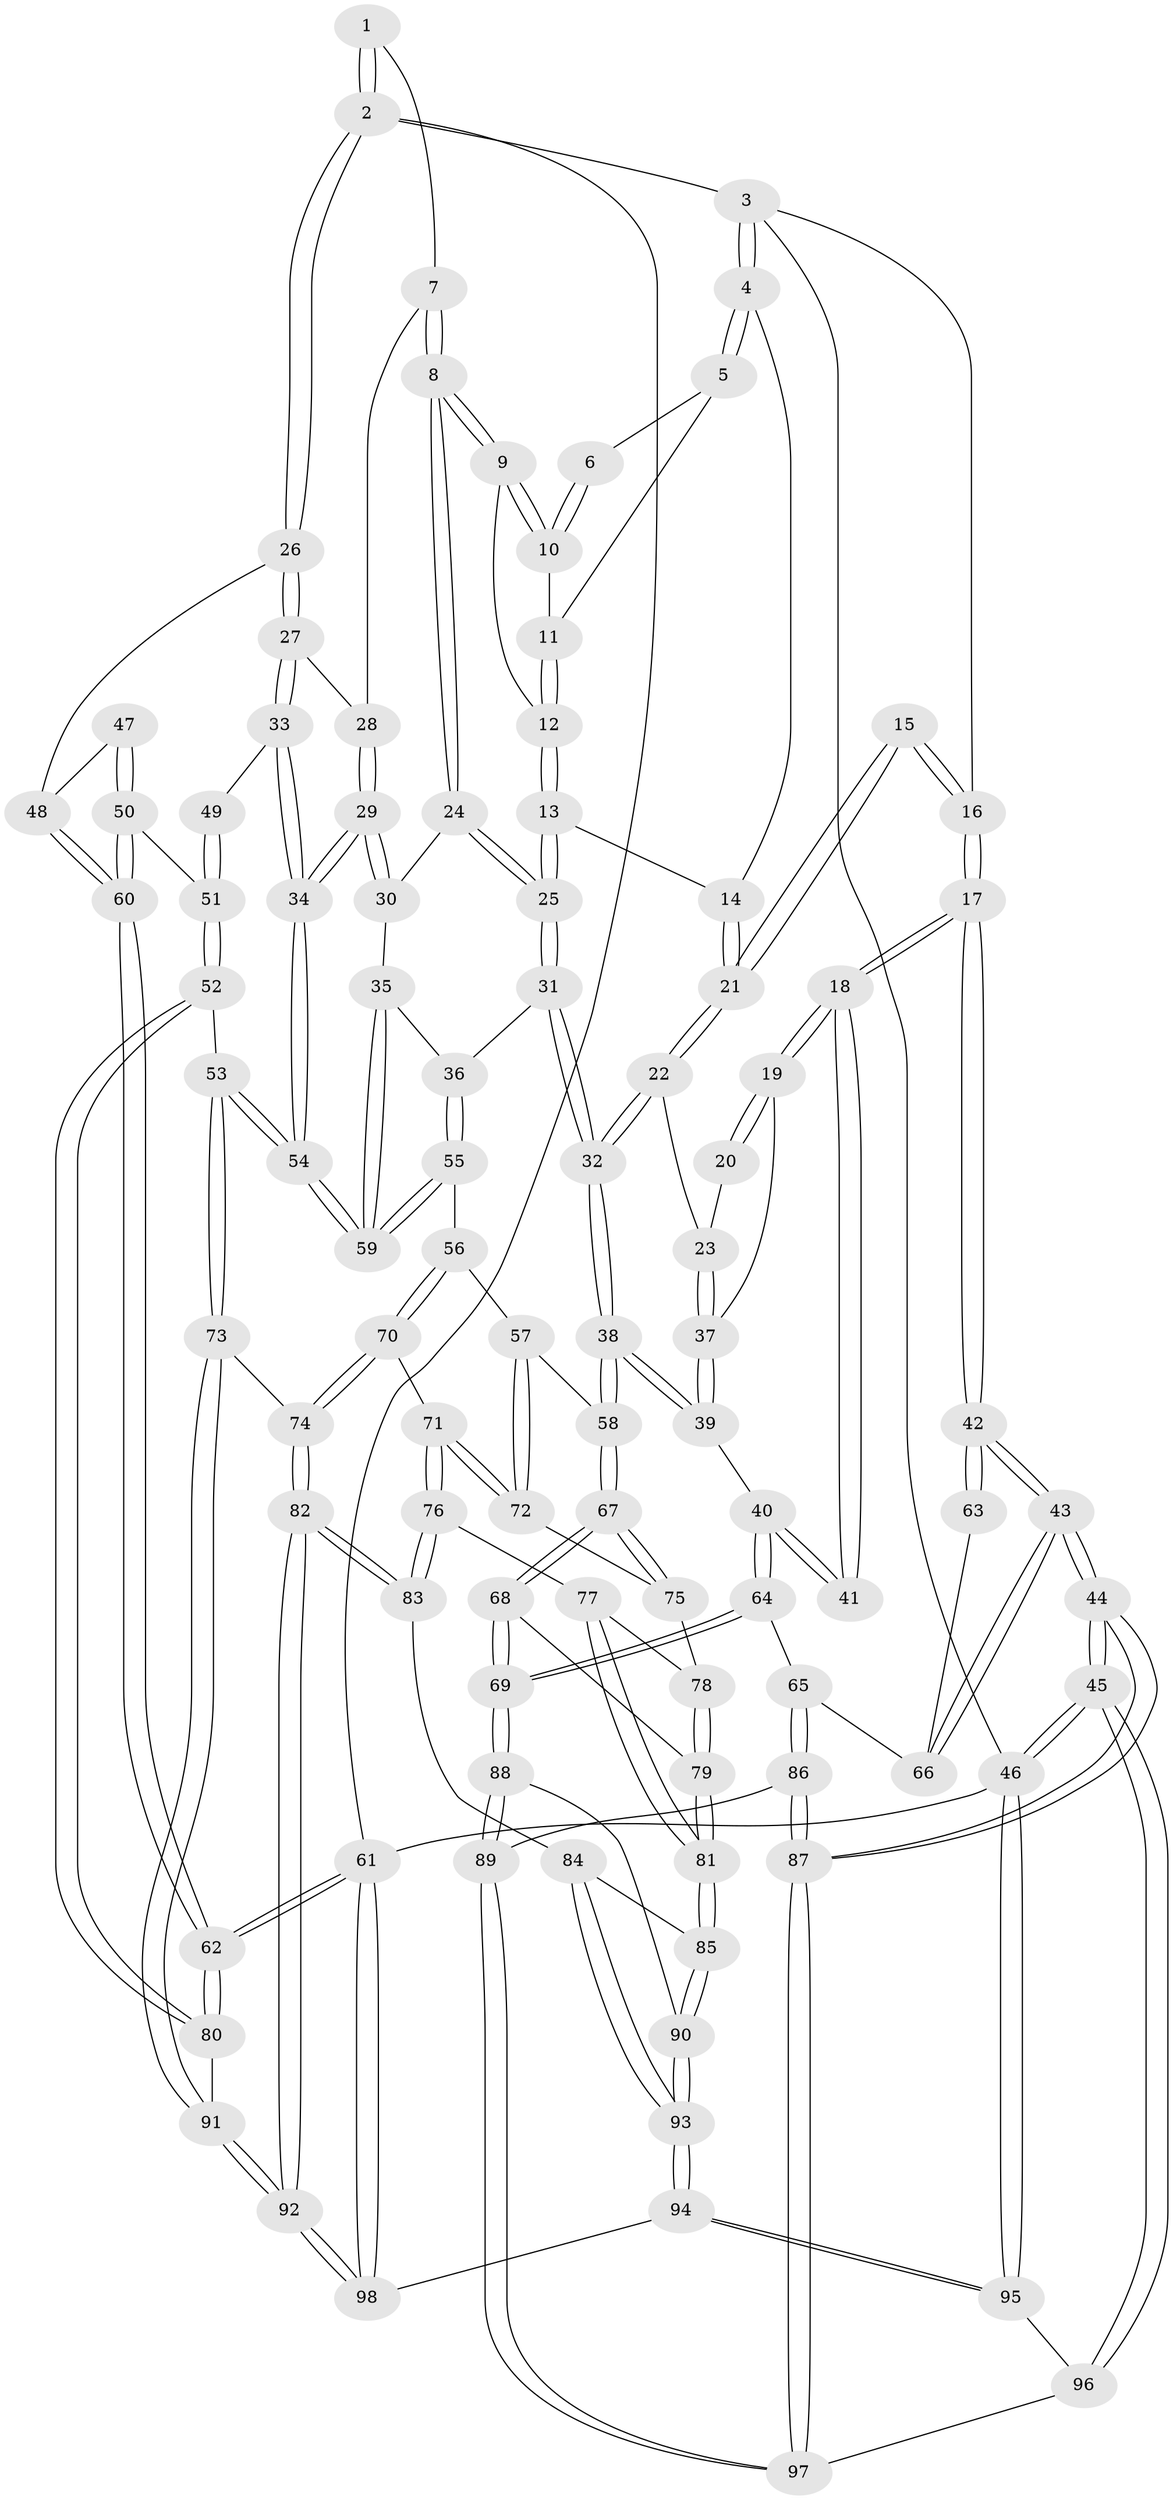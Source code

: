 // coarse degree distribution, {11: 0.02040816326530612, 3: 0.10204081632653061, 5: 0.4489795918367347, 2: 0.08163265306122448, 6: 0.061224489795918366, 4: 0.2653061224489796, 8: 0.02040816326530612}
// Generated by graph-tools (version 1.1) at 2025/54/03/05/25 16:54:48]
// undirected, 98 vertices, 242 edges
graph export_dot {
graph [start="1"]
  node [color=gray90,style=filled];
  1 [pos="+1+0"];
  2 [pos="+1+0"];
  3 [pos="+0+0"];
  4 [pos="+0.03431446595806815+0"];
  5 [pos="+0.11595902769163775+0"];
  6 [pos="+0.5475972007087901+0"];
  7 [pos="+0.6726890813458465+0.19734721215667794"];
  8 [pos="+0.6039606741810191+0.1905895713753666"];
  9 [pos="+0.5788831424656729+0.16828275435296333"];
  10 [pos="+0.557353844379327+0.07666123438265317"];
  11 [pos="+0.3528374617611116+0.060059187358247404"];
  12 [pos="+0.35945385661419327+0.22498752435520028"];
  13 [pos="+0.3231168469434936+0.2449262220034168"];
  14 [pos="+0.31947186402262684+0.2449378493182312"];
  15 [pos="+0.18139887804405974+0.27358911197651725"];
  16 [pos="+0+0"];
  17 [pos="+0+0.3478160285108473"];
  18 [pos="+0+0.38173624466110295"];
  19 [pos="+0.0075349337175531755+0.39663078022484877"];
  20 [pos="+0.17219301077754642+0.29090451364636255"];
  21 [pos="+0.2977119147238437+0.25967605415100775"];
  22 [pos="+0.2870347443903363+0.29571759760591343"];
  23 [pos="+0.16577121547279478+0.42717137050972404"];
  24 [pos="+0.5788167565463144+0.29398746391625113"];
  25 [pos="+0.40021930146966056+0.3872670069116417"];
  26 [pos="+1+0.15383906972498979"];
  27 [pos="+0.8262292057917177+0.23052860175966633"];
  28 [pos="+0.7194966771321349+0.21087578034892465"];
  29 [pos="+0.6867049461411325+0.5037159432877413"];
  30 [pos="+0.5794152597741576+0.33064765704444815"];
  31 [pos="+0.40382465369033543+0.48500313626750785"];
  32 [pos="+0.2626743537543311+0.5406863614920602"];
  33 [pos="+0.764031226118024+0.4876378766408389"];
  34 [pos="+0.6921445298793701+0.5161776267432057"];
  35 [pos="+0.47618146699699276+0.5041032857747364"];
  36 [pos="+0.41065193219010576+0.48711791220647366"];
  37 [pos="+0.15633149080793812+0.45925150855328317"];
  38 [pos="+0.2454407051097372+0.5540396740268821"];
  39 [pos="+0.22986560020822655+0.5514017641757042"];
  40 [pos="+0.19446807140012612+0.571914511842572"];
  41 [pos="+0.1426833170393894+0.5901945361282559"];
  42 [pos="+0+0.40799278314785387"];
  43 [pos="+0+0.6012165312281276"];
  44 [pos="+0+0.8522693018380818"];
  45 [pos="+0+1"];
  46 [pos="+0+1"];
  47 [pos="+0.9402829227888333+0.4783762194407814"];
  48 [pos="+1+0.24753448282168558"];
  49 [pos="+0.784375692610712+0.4937163501309588"];
  50 [pos="+0.9154091506329264+0.6561562352868604"];
  51 [pos="+0.8895080479552899+0.668774697617007"];
  52 [pos="+0.8386226401843588+0.7197181303643585"];
  53 [pos="+0.6270572611195204+0.6330787264732392"];
  54 [pos="+0.6229586687448778+0.6195319067732684"];
  55 [pos="+0.4159298655473124+0.6639285796070663"];
  56 [pos="+0.4113613115190543+0.6667011501817613"];
  57 [pos="+0.27689109770201703+0.5873620839525457"];
  58 [pos="+0.25035989029183037+0.5650551038464505"];
  59 [pos="+0.5661629144887789+0.5926498337508782"];
  60 [pos="+1+0.6944396108861939"];
  61 [pos="+1+1"];
  62 [pos="+1+1"];
  63 [pos="+0.13483554440660278+0.593030037062326"];
  64 [pos="+0.14452873608964573+0.7291044114226696"];
  65 [pos="+0.07539007745429904+0.7503199930560281"];
  66 [pos="+0.05040922533154986+0.6695266590060565"];
  67 [pos="+0.24875025126027545+0.7360954382866222"];
  68 [pos="+0.24277476413613952+0.7564495009464681"];
  69 [pos="+0.21905375409319194+0.7685226790708604"];
  70 [pos="+0.409351828788442+0.7235209595531842"];
  71 [pos="+0.37946689838954734+0.7440688784664462"];
  72 [pos="+0.35517427261082585+0.7306658002112173"];
  73 [pos="+0.5816802969149497+0.7700197259989837"];
  74 [pos="+0.5572388538518099+0.7941256854870484"];
  75 [pos="+0.32441827653957117+0.7338719839244966"];
  76 [pos="+0.3733017035449364+0.7661297455345395"];
  77 [pos="+0.3443431363138048+0.7721269953441713"];
  78 [pos="+0.3225984831658846+0.7699896744001131"];
  79 [pos="+0.2563267562914328+0.7701225560446583"];
  80 [pos="+0.8548026639739191+0.8840678165811209"];
  81 [pos="+0.2926965456879732+0.8295917044421567"];
  82 [pos="+0.4854477262248049+0.9467252592881444"];
  83 [pos="+0.39183267287680795+0.8777790440499037"];
  84 [pos="+0.30727707796021625+0.8623874223829194"];
  85 [pos="+0.30652623629437764+0.8621754169796825"];
  86 [pos="+0.07079109090111492+0.7724105828753371"];
  87 [pos="+0+0.8450736520799998"];
  88 [pos="+0.1418986025022149+0.8695059785335545"];
  89 [pos="+0.13785636664960044+0.8706452123870831"];
  90 [pos="+0.23842041426537736+0.9004492736180006"];
  91 [pos="+0.7629084920744172+0.8835841439140182"];
  92 [pos="+0.5009516333954409+1"];
  93 [pos="+0.2872711494059147+1"];
  94 [pos="+0.31452545293921996+1"];
  95 [pos="+0.20813487347172882+1"];
  96 [pos="+0.10719918430979779+0.9252496854706328"];
  97 [pos="+0.10778926139912526+0.9153529588690162"];
  98 [pos="+0.481550004535954+1"];
  1 -- 2;
  1 -- 2;
  1 -- 7;
  2 -- 3;
  2 -- 26;
  2 -- 26;
  2 -- 61;
  3 -- 4;
  3 -- 4;
  3 -- 16;
  3 -- 46;
  4 -- 5;
  4 -- 5;
  4 -- 14;
  5 -- 6;
  5 -- 11;
  6 -- 10;
  6 -- 10;
  7 -- 8;
  7 -- 8;
  7 -- 28;
  8 -- 9;
  8 -- 9;
  8 -- 24;
  8 -- 24;
  9 -- 10;
  9 -- 10;
  9 -- 12;
  10 -- 11;
  11 -- 12;
  11 -- 12;
  12 -- 13;
  12 -- 13;
  13 -- 14;
  13 -- 25;
  13 -- 25;
  14 -- 21;
  14 -- 21;
  15 -- 16;
  15 -- 16;
  15 -- 21;
  15 -- 21;
  16 -- 17;
  16 -- 17;
  17 -- 18;
  17 -- 18;
  17 -- 42;
  17 -- 42;
  18 -- 19;
  18 -- 19;
  18 -- 41;
  18 -- 41;
  19 -- 20;
  19 -- 20;
  19 -- 37;
  20 -- 23;
  21 -- 22;
  21 -- 22;
  22 -- 23;
  22 -- 32;
  22 -- 32;
  23 -- 37;
  23 -- 37;
  24 -- 25;
  24 -- 25;
  24 -- 30;
  25 -- 31;
  25 -- 31;
  26 -- 27;
  26 -- 27;
  26 -- 48;
  27 -- 28;
  27 -- 33;
  27 -- 33;
  28 -- 29;
  28 -- 29;
  29 -- 30;
  29 -- 30;
  29 -- 34;
  29 -- 34;
  30 -- 35;
  31 -- 32;
  31 -- 32;
  31 -- 36;
  32 -- 38;
  32 -- 38;
  33 -- 34;
  33 -- 34;
  33 -- 49;
  34 -- 54;
  34 -- 54;
  35 -- 36;
  35 -- 59;
  35 -- 59;
  36 -- 55;
  36 -- 55;
  37 -- 39;
  37 -- 39;
  38 -- 39;
  38 -- 39;
  38 -- 58;
  38 -- 58;
  39 -- 40;
  40 -- 41;
  40 -- 41;
  40 -- 64;
  40 -- 64;
  42 -- 43;
  42 -- 43;
  42 -- 63;
  42 -- 63;
  43 -- 44;
  43 -- 44;
  43 -- 66;
  43 -- 66;
  44 -- 45;
  44 -- 45;
  44 -- 87;
  44 -- 87;
  45 -- 46;
  45 -- 46;
  45 -- 96;
  45 -- 96;
  46 -- 61;
  46 -- 95;
  46 -- 95;
  47 -- 48;
  47 -- 50;
  47 -- 50;
  48 -- 60;
  48 -- 60;
  49 -- 51;
  49 -- 51;
  50 -- 51;
  50 -- 60;
  50 -- 60;
  51 -- 52;
  51 -- 52;
  52 -- 53;
  52 -- 80;
  52 -- 80;
  53 -- 54;
  53 -- 54;
  53 -- 73;
  53 -- 73;
  54 -- 59;
  54 -- 59;
  55 -- 56;
  55 -- 59;
  55 -- 59;
  56 -- 57;
  56 -- 70;
  56 -- 70;
  57 -- 58;
  57 -- 72;
  57 -- 72;
  58 -- 67;
  58 -- 67;
  60 -- 62;
  60 -- 62;
  61 -- 62;
  61 -- 62;
  61 -- 98;
  61 -- 98;
  62 -- 80;
  62 -- 80;
  63 -- 66;
  64 -- 65;
  64 -- 69;
  64 -- 69;
  65 -- 66;
  65 -- 86;
  65 -- 86;
  67 -- 68;
  67 -- 68;
  67 -- 75;
  67 -- 75;
  68 -- 69;
  68 -- 69;
  68 -- 79;
  69 -- 88;
  69 -- 88;
  70 -- 71;
  70 -- 74;
  70 -- 74;
  71 -- 72;
  71 -- 72;
  71 -- 76;
  71 -- 76;
  72 -- 75;
  73 -- 74;
  73 -- 91;
  73 -- 91;
  74 -- 82;
  74 -- 82;
  75 -- 78;
  76 -- 77;
  76 -- 83;
  76 -- 83;
  77 -- 78;
  77 -- 81;
  77 -- 81;
  78 -- 79;
  78 -- 79;
  79 -- 81;
  79 -- 81;
  80 -- 91;
  81 -- 85;
  81 -- 85;
  82 -- 83;
  82 -- 83;
  82 -- 92;
  82 -- 92;
  83 -- 84;
  84 -- 85;
  84 -- 93;
  84 -- 93;
  85 -- 90;
  85 -- 90;
  86 -- 87;
  86 -- 87;
  86 -- 89;
  87 -- 97;
  87 -- 97;
  88 -- 89;
  88 -- 89;
  88 -- 90;
  89 -- 97;
  89 -- 97;
  90 -- 93;
  90 -- 93;
  91 -- 92;
  91 -- 92;
  92 -- 98;
  92 -- 98;
  93 -- 94;
  93 -- 94;
  94 -- 95;
  94 -- 95;
  94 -- 98;
  95 -- 96;
  96 -- 97;
}
